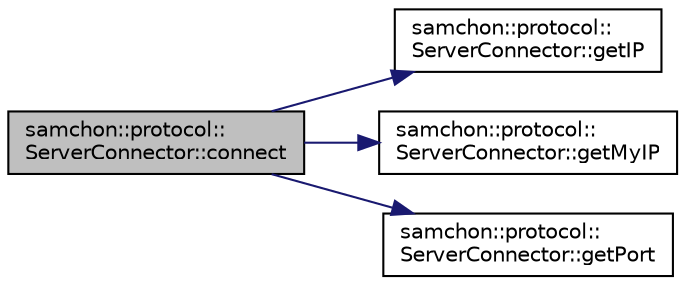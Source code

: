 digraph "samchon::protocol::ServerConnector::connect"
{
  edge [fontname="Helvetica",fontsize="10",labelfontname="Helvetica",labelfontsize="10"];
  node [fontname="Helvetica",fontsize="10",shape=record];
  rankdir="LR";
  Node1 [label="samchon::protocol::\lServerConnector::connect",height=0.2,width=0.4,color="black", fillcolor="grey75", style="filled", fontcolor="black"];
  Node1 -> Node2 [color="midnightblue",fontsize="10",style="solid",fontname="Helvetica"];
  Node2 [label="samchon::protocol::\lServerConnector::getIP",height=0.2,width=0.4,color="black", fillcolor="white", style="filled",URL="$db/d72/classsamchon_1_1protocol_1_1ServerConnector.html#a1576ae08967035ba65c69521988a3326",tooltip="Destinatio IP. "];
  Node1 -> Node3 [color="midnightblue",fontsize="10",style="solid",fontname="Helvetica"];
  Node3 [label="samchon::protocol::\lServerConnector::getMyIP",height=0.2,width=0.4,color="black", fillcolor="white", style="filled",URL="$db/d72/classsamchon_1_1protocol_1_1ServerConnector.html#a4845ab8b2748d754bda46862b98b9c38",tooltip="(optional) My IP, if you want to bind "];
  Node1 -> Node4 [color="midnightblue",fontsize="10",style="solid",fontname="Helvetica"];
  Node4 [label="samchon::protocol::\lServerConnector::getPort",height=0.2,width=0.4,color="black", fillcolor="white", style="filled",URL="$db/d72/classsamchon_1_1protocol_1_1ServerConnector.html#afebf5cde39e0fdba2579c3fd3a551ef1",tooltip="Destination port. "];
}
